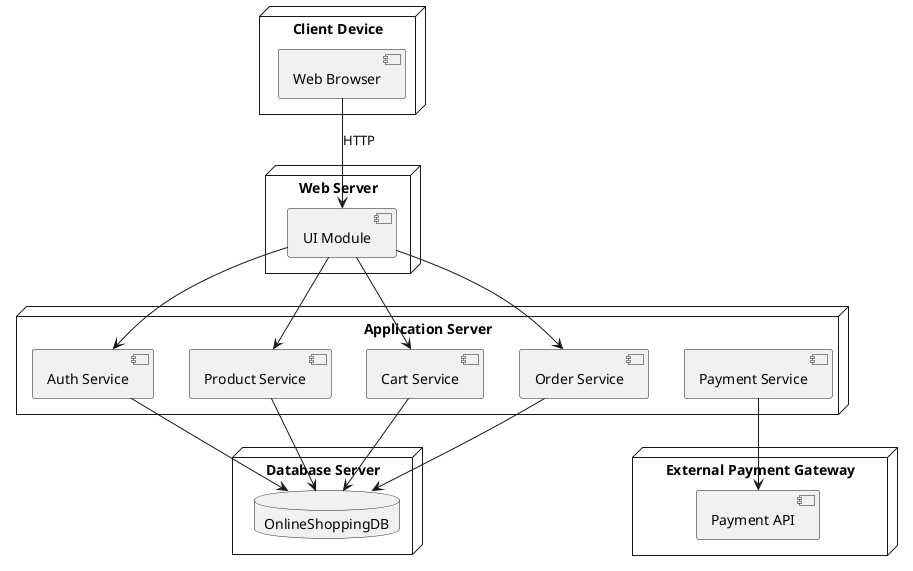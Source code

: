 @startuml
skinparam backgroundColor #FFFFFF
skinparam nodeStyle rectangle
skinparam defaultFontName Arial

node "Client Device" {
  component "Web Browser"
}

node "Web Server" {
  component "UI Module"
}

node "Application Server" {
  component "Auth Service"
  component "Product Service"
  component "Cart Service"
  component "Order Service"
  component "Payment Service"
}

node "Database Server" {
  database "OnlineShoppingDB"
}

node "External Payment Gateway" {
  component "Payment API"
}

' Connections
"Web Browser" --> "UI Module" : HTTP
"UI Module" --> "Auth Service"
"UI Module" --> "Product Service"
"UI Module" --> "Cart Service"
"UI Module" --> "Order Service"
"Payment Service" --> "Payment API"
"Auth Service" --> "OnlineShoppingDB"
"Product Service" --> "OnlineShoppingDB"
"Cart Service" --> "OnlineShoppingDB"
"Order Service" --> "OnlineShoppingDB"

@enduml
